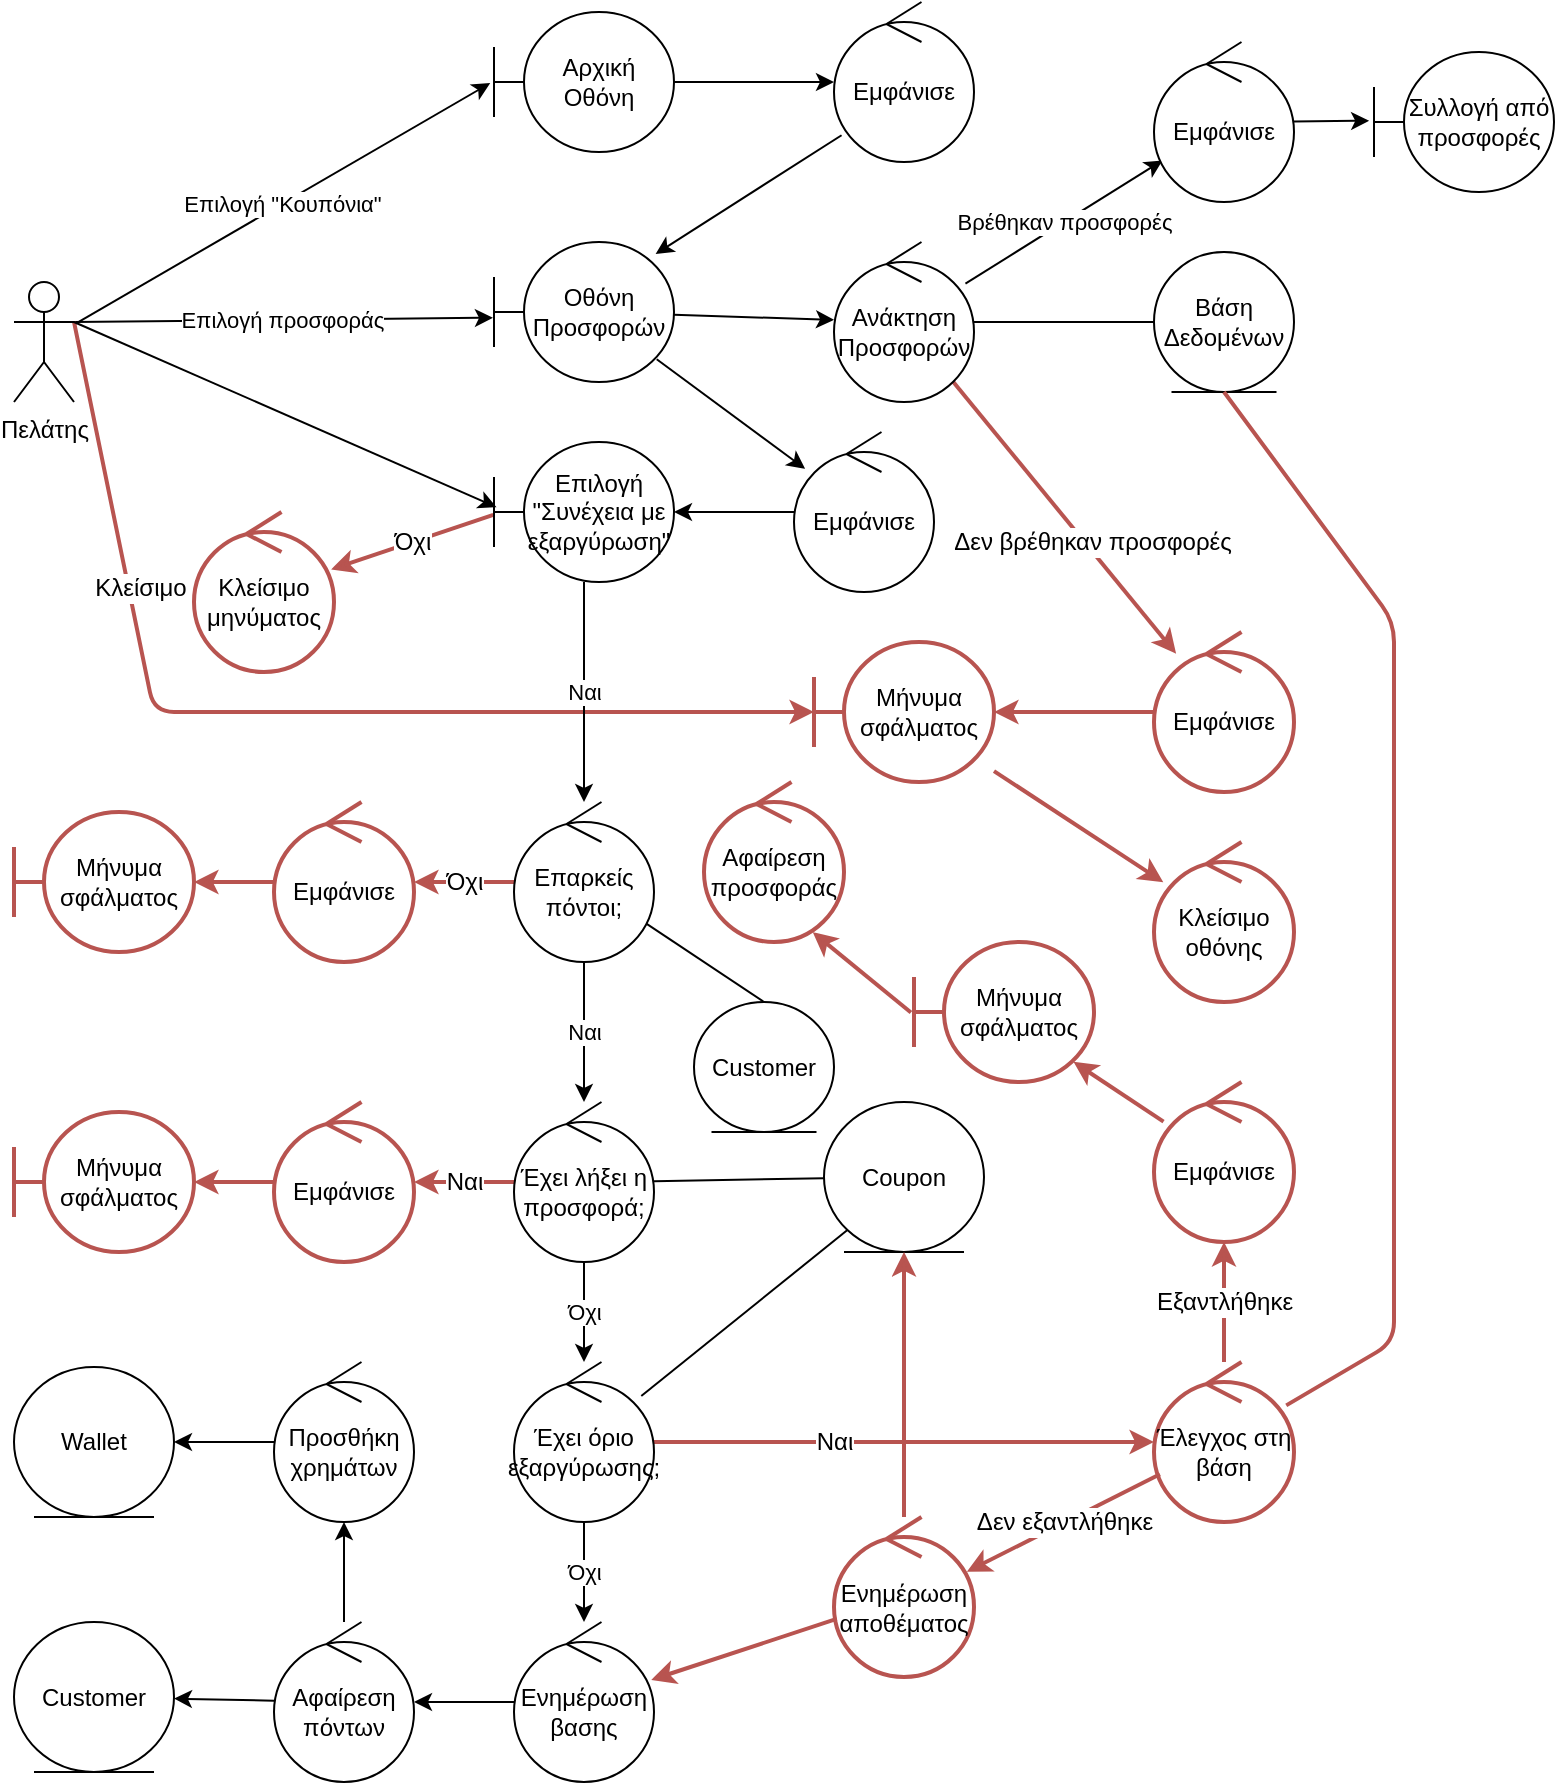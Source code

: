 <mxfile>
    <diagram id="17ebkkFCQdh5CJliMJRq" name="Page-1">
        <mxGraphModel dx="1700" dy="1428" grid="1" gridSize="10" guides="1" tooltips="1" connect="1" arrows="1" fold="1" page="1" pageScale="1" pageWidth="850" pageHeight="1100" math="0" shadow="0">
            <root>
                <mxCell id="0"/>
                <mxCell id="1" parent="0"/>
                <mxCell id="5" value="Επιλογή &quot;Κουπόνια&quot;" style="edgeStyle=none;html=1;entryX=-0.021;entryY=0.508;entryDx=0;entryDy=0;entryPerimeter=0;" edge="1" parent="1" source="3" target="4">
                    <mxGeometry relative="1" as="geometry"/>
                </mxCell>
                <mxCell id="21" value="Επιλογή προσφοράς" style="edgeStyle=none;html=1;entryX=-0.006;entryY=0.541;entryDx=0;entryDy=0;entryPerimeter=0;endArrow=classic;endFill=1;exitX=1;exitY=0.333;exitDx=0;exitDy=0;exitPerimeter=0;" edge="1" parent="1" source="3" target="9">
                    <mxGeometry relative="1" as="geometry">
                        <mxPoint x="110" y="405" as="sourcePoint"/>
                    </mxGeometry>
                </mxCell>
                <mxCell id="26" value="Κλείσιμο" style="edgeStyle=none;html=1;exitX=1;exitY=0.333;exitDx=0;exitDy=0;exitPerimeter=0;endArrow=classic;endFill=1;fontSize=12;fillColor=none;strokeColor=#b85450;strokeWidth=2;" edge="1" parent="1" source="3" target="24">
                    <mxGeometry x="-0.483" y="6" relative="1" as="geometry">
                        <Array as="points">
                            <mxPoint x="150" y="525"/>
                        </Array>
                        <mxPoint as="offset"/>
                    </mxGeometry>
                </mxCell>
                <mxCell id="86" style="edgeStyle=none;html=1;exitX=1;exitY=0.333;exitDx=0;exitDy=0;exitPerimeter=0;entryX=0.014;entryY=0.466;entryDx=0;entryDy=0;entryPerimeter=0;endArrow=classic;endFill=1;" edge="1" parent="1" source="3" target="84">
                    <mxGeometry relative="1" as="geometry"/>
                </mxCell>
                <mxCell id="3" value="Πελάτης" style="shape=umlActor;verticalLabelPosition=bottom;verticalAlign=top;html=1;" vertex="1" parent="1">
                    <mxGeometry x="80" y="310" width="30" height="60" as="geometry"/>
                </mxCell>
                <mxCell id="7" value="" style="edgeStyle=none;html=1;" edge="1" parent="1" source="4" target="6">
                    <mxGeometry relative="1" as="geometry"/>
                </mxCell>
                <mxCell id="4" value="Αρχική Οθόνη" style="shape=umlBoundary;whiteSpace=wrap;html=1;" vertex="1" parent="1">
                    <mxGeometry x="320" y="175" width="90" height="70" as="geometry"/>
                </mxCell>
                <mxCell id="10" value="" style="edgeStyle=none;html=1;exitX=0.054;exitY=0.833;exitDx=0;exitDy=0;exitPerimeter=0;entryX=0.898;entryY=0.085;entryDx=0;entryDy=0;entryPerimeter=0;" edge="1" parent="1" source="6" target="9">
                    <mxGeometry relative="1" as="geometry"/>
                </mxCell>
                <mxCell id="6" value="Εμφάνισε" style="ellipse;shape=umlControl;whiteSpace=wrap;html=1;" vertex="1" parent="1">
                    <mxGeometry x="490" y="170" width="70" height="80" as="geometry"/>
                </mxCell>
                <mxCell id="12" value="" style="edgeStyle=none;html=1;" edge="1" parent="1" source="9" target="11">
                    <mxGeometry relative="1" as="geometry"/>
                </mxCell>
                <mxCell id="80" value="" style="edgeStyle=none;html=1;endArrow=classic;endFill=1;exitX=0.904;exitY=0.838;exitDx=0;exitDy=0;exitPerimeter=0;" edge="1" parent="1" source="9" target="79">
                    <mxGeometry relative="1" as="geometry"/>
                </mxCell>
                <mxCell id="9" value="Οθόνη Προσφορών" style="shape=umlBoundary;whiteSpace=wrap;html=1;" vertex="1" parent="1">
                    <mxGeometry x="320" y="290" width="90" height="70" as="geometry"/>
                </mxCell>
                <mxCell id="14" value="" style="edgeStyle=none;html=1;endArrow=none;endFill=0;" edge="1" parent="1" source="11" target="13">
                    <mxGeometry relative="1" as="geometry"/>
                </mxCell>
                <mxCell id="16" value="Βρέθηκαν προσφορές" style="edgeStyle=none;html=1;endArrow=classic;endFill=1;" edge="1" parent="1" source="11" target="15">
                    <mxGeometry relative="1" as="geometry"/>
                </mxCell>
                <mxCell id="23" value="Δεν βρέθηκαν προσφορές" style="edgeStyle=none;html=1;endArrow=classic;endFill=1;fontSize=12;fillColor=none;strokeColor=#b85450;strokeWidth=2;" edge="1" parent="1" source="11" target="22">
                    <mxGeometry x="0.217" y="4" relative="1" as="geometry">
                        <mxPoint x="-1" as="offset"/>
                    </mxGeometry>
                </mxCell>
                <mxCell id="11" value="Ανάκτηση Προσφορών" style="ellipse;shape=umlControl;whiteSpace=wrap;html=1;" vertex="1" parent="1">
                    <mxGeometry x="490" y="290" width="70" height="80" as="geometry"/>
                </mxCell>
                <mxCell id="13" value="Βάση Δεδομένων" style="ellipse;shape=umlEntity;whiteSpace=wrap;html=1;" vertex="1" parent="1">
                    <mxGeometry x="650" y="295.0" width="70" height="70" as="geometry"/>
                </mxCell>
                <mxCell id="18" value="" style="edgeStyle=none;html=1;endArrow=classic;endFill=1;entryX=-0.027;entryY=0.491;entryDx=0;entryDy=0;entryPerimeter=0;" edge="1" parent="1" source="15" target="19">
                    <mxGeometry relative="1" as="geometry">
                        <mxPoint x="780" y="285" as="targetPoint"/>
                    </mxGeometry>
                </mxCell>
                <mxCell id="15" value="Εμφάνισε" style="ellipse;shape=umlControl;whiteSpace=wrap;html=1;" vertex="1" parent="1">
                    <mxGeometry x="650" y="190" width="70" height="80" as="geometry"/>
                </mxCell>
                <mxCell id="19" value="Συλλογή από προσφορές" style="shape=umlBoundary;whiteSpace=wrap;html=1;" vertex="1" parent="1">
                    <mxGeometry x="760" y="195" width="90" height="70" as="geometry"/>
                </mxCell>
                <mxCell id="25" value="" style="edgeStyle=none;html=1;endArrow=classic;endFill=1;fontSize=12;fillColor=none;strokeColor=#b85450;strokeWidth=2;" edge="1" parent="1" source="22" target="24">
                    <mxGeometry relative="1" as="geometry"/>
                </mxCell>
                <mxCell id="22" value="Εμφάνισε" style="ellipse;shape=umlControl;whiteSpace=wrap;html=1;fillColor=none;strokeColor=#b85450;strokeWidth=2;" vertex="1" parent="1">
                    <mxGeometry x="650" y="485" width="70" height="80" as="geometry"/>
                </mxCell>
                <mxCell id="29" value="" style="edgeStyle=none;html=1;endArrow=classic;endFill=1;fontSize=12;fillColor=none;strokeColor=#b85450;strokeWidth=2;" edge="1" parent="1" source="24" target="28">
                    <mxGeometry relative="1" as="geometry"/>
                </mxCell>
                <mxCell id="24" value="Μήνυμα σφάλματος" style="shape=umlBoundary;whiteSpace=wrap;html=1;fillColor=none;strokeColor=#b85450;strokeWidth=2;" vertex="1" parent="1">
                    <mxGeometry x="480" y="490" width="90" height="70" as="geometry"/>
                </mxCell>
                <mxCell id="28" value="Κλείσιμο οθόνης" style="ellipse;shape=umlControl;whiteSpace=wrap;html=1;fillColor=none;strokeColor=#b85450;strokeWidth=2;" vertex="1" parent="1">
                    <mxGeometry x="650" y="590" width="70" height="80" as="geometry"/>
                </mxCell>
                <mxCell id="35" value="Όχι" style="edgeStyle=none;html=1;endArrow=classic;endFill=1;fontSize=12;fillColor=none;strokeColor=#b85450;strokeWidth=2;" edge="1" parent="1" source="32" target="34">
                    <mxGeometry relative="1" as="geometry"/>
                </mxCell>
                <mxCell id="39" value="Ναι" style="edgeStyle=none;html=1;endArrow=classic;endFill=1;" edge="1" parent="1" source="32" target="38">
                    <mxGeometry relative="1" as="geometry"/>
                </mxCell>
                <mxCell id="89" style="edgeStyle=none;html=1;entryX=0.5;entryY=0;entryDx=0;entryDy=0;endArrow=none;endFill=0;" edge="1" parent="1" source="32" target="88">
                    <mxGeometry relative="1" as="geometry"/>
                </mxCell>
                <mxCell id="32" value="Επαρκείς πόντοι;" style="ellipse;shape=umlControl;whiteSpace=wrap;html=1;" vertex="1" parent="1">
                    <mxGeometry x="330" y="570" width="70" height="80" as="geometry"/>
                </mxCell>
                <mxCell id="37" value="" style="edgeStyle=none;html=1;endArrow=classic;endFill=1;fontSize=12;fillColor=none;strokeColor=#b85450;strokeWidth=2;" edge="1" parent="1" source="34" target="36">
                    <mxGeometry relative="1" as="geometry"/>
                </mxCell>
                <mxCell id="34" value="Εμφάνισε" style="ellipse;shape=umlControl;whiteSpace=wrap;html=1;fillColor=none;strokeColor=#b85450;strokeWidth=2;" vertex="1" parent="1">
                    <mxGeometry x="210" y="570" width="70" height="80" as="geometry"/>
                </mxCell>
                <mxCell id="36" value="Μήνυμα σφάλματος" style="shape=umlBoundary;whiteSpace=wrap;html=1;fillColor=none;strokeColor=#b85450;strokeWidth=2;" vertex="1" parent="1">
                    <mxGeometry x="80" y="575" width="90" height="70" as="geometry"/>
                </mxCell>
                <mxCell id="43" value="Ναι" style="edgeStyle=none;html=1;endArrow=classic;endFill=1;fontSize=12;fillColor=none;strokeColor=#b85450;strokeWidth=2;" edge="1" parent="1" source="38" target="40">
                    <mxGeometry relative="1" as="geometry"/>
                </mxCell>
                <mxCell id="45" value="Όχι" style="edgeStyle=none;html=1;endArrow=classic;endFill=1;" edge="1" parent="1" source="38" target="44">
                    <mxGeometry relative="1" as="geometry"/>
                </mxCell>
                <mxCell id="50" value="" style="edgeStyle=none;html=1;endArrow=none;endFill=0;" edge="1" parent="1" source="38" target="48">
                    <mxGeometry relative="1" as="geometry"/>
                </mxCell>
                <mxCell id="38" value="Έχει λήξει η προσφορά;" style="ellipse;shape=umlControl;whiteSpace=wrap;html=1;" vertex="1" parent="1">
                    <mxGeometry x="330" y="720" width="70" height="80" as="geometry"/>
                </mxCell>
                <mxCell id="42" value="" style="edgeStyle=none;html=1;endArrow=classic;endFill=1;fontSize=12;fillColor=none;strokeColor=#b85450;strokeWidth=2;" edge="1" parent="1" source="40" target="41">
                    <mxGeometry relative="1" as="geometry"/>
                </mxCell>
                <mxCell id="40" value="Εμφάνισε" style="ellipse;shape=umlControl;whiteSpace=wrap;html=1;fillColor=none;strokeColor=#b85450;strokeWidth=2;" vertex="1" parent="1">
                    <mxGeometry x="210" y="720" width="70" height="80" as="geometry"/>
                </mxCell>
                <mxCell id="41" value="Μήνυμα σφάλματος" style="shape=umlBoundary;whiteSpace=wrap;html=1;fillColor=none;strokeColor=#b85450;strokeWidth=2;" vertex="1" parent="1">
                    <mxGeometry x="80" y="725" width="90" height="70" as="geometry"/>
                </mxCell>
                <mxCell id="47" value="Ναι" style="edgeStyle=none;html=1;endArrow=classic;endFill=1;fontSize=12;fillColor=none;strokeColor=#b85450;strokeWidth=2;" edge="1" parent="1" source="44" target="46">
                    <mxGeometry x="-0.28" relative="1" as="geometry">
                        <Array as="points">
                            <mxPoint x="520" y="890"/>
                        </Array>
                        <mxPoint as="offset"/>
                    </mxGeometry>
                </mxCell>
                <mxCell id="51" style="edgeStyle=none;html=1;entryX=0;entryY=1;entryDx=0;entryDy=0;endArrow=none;endFill=0;" edge="1" parent="1" source="44" target="48">
                    <mxGeometry relative="1" as="geometry"/>
                </mxCell>
                <mxCell id="63" value="Όχι" style="edgeStyle=none;html=1;endArrow=classic;endFill=1;" edge="1" parent="1" source="44" target="59">
                    <mxGeometry relative="1" as="geometry"/>
                </mxCell>
                <mxCell id="44" value="Έχει όριο εξαργύρωσης;" style="ellipse;shape=umlControl;whiteSpace=wrap;html=1;" vertex="1" parent="1">
                    <mxGeometry x="330" y="850" width="70" height="80" as="geometry"/>
                </mxCell>
                <mxCell id="60" style="edgeStyle=none;html=1;entryX=0.5;entryY=1;entryDx=0;entryDy=0;endArrow=none;endFill=0;fontSize=12;fillColor=none;strokeColor=#b85450;strokeWidth=2;" edge="1" parent="1" source="46" target="13">
                    <mxGeometry relative="1" as="geometry">
                        <Array as="points">
                            <mxPoint x="770" y="840"/>
                            <mxPoint x="770" y="660"/>
                            <mxPoint x="770" y="480"/>
                        </Array>
                    </mxGeometry>
                </mxCell>
                <mxCell id="61" value="Εξαντλήθηκε" style="edgeStyle=none;html=1;endArrow=classic;endFill=1;fontSize=12;fillColor=none;strokeColor=#b85450;strokeWidth=2;" edge="1" parent="1" source="46" target="52">
                    <mxGeometry relative="1" as="geometry"/>
                </mxCell>
                <mxCell id="62" value="Δεν εξαντλήθηκε" style="edgeStyle=none;html=1;endArrow=classic;endFill=1;fontSize=12;fillColor=none;strokeColor=#b85450;strokeWidth=2;entryX=0.949;entryY=0.342;entryDx=0;entryDy=0;entryPerimeter=0;" edge="1" parent="1" source="46" target="76">
                    <mxGeometry relative="1" as="geometry">
                        <mxPoint x="550" y="950" as="targetPoint"/>
                    </mxGeometry>
                </mxCell>
                <mxCell id="46" value="Έλεγχος στη βάση" style="ellipse;shape=umlControl;whiteSpace=wrap;html=1;fillColor=none;strokeColor=#b85450;strokeWidth=2;" vertex="1" parent="1">
                    <mxGeometry x="650" y="850" width="70" height="80" as="geometry"/>
                </mxCell>
                <mxCell id="48" value="Coupon" style="ellipse;shape=umlEntity;whiteSpace=wrap;html=1;" vertex="1" parent="1">
                    <mxGeometry x="485" y="720" width="80" height="75" as="geometry"/>
                </mxCell>
                <mxCell id="55" value="" style="edgeStyle=none;html=1;endArrow=classic;endFill=1;entryX=0.886;entryY=0.856;entryDx=0;entryDy=0;entryPerimeter=0;fontSize=12;fillColor=none;strokeColor=#b85450;strokeWidth=2;" edge="1" parent="1" source="52" target="54">
                    <mxGeometry relative="1" as="geometry"/>
                </mxCell>
                <mxCell id="52" value="Εμφάνισε" style="ellipse;shape=umlControl;whiteSpace=wrap;html=1;fillColor=none;strokeColor=#b85450;strokeWidth=2;" vertex="1" parent="1">
                    <mxGeometry x="650" y="710" width="70" height="80" as="geometry"/>
                </mxCell>
                <mxCell id="74" style="edgeStyle=none;html=1;entryX=0.777;entryY=0.939;entryDx=0;entryDy=0;entryPerimeter=0;endArrow=classic;endFill=1;fontSize=12;fillColor=none;strokeColor=#b85450;strokeWidth=2;exitX=-0.017;exitY=0.504;exitDx=0;exitDy=0;exitPerimeter=0;" edge="1" parent="1" source="54" target="73">
                    <mxGeometry relative="1" as="geometry">
                        <mxPoint x="528" y="659" as="sourcePoint"/>
                    </mxGeometry>
                </mxCell>
                <mxCell id="54" value="Μήνυμα σφάλματος" style="shape=umlBoundary;whiteSpace=wrap;html=1;fillColor=none;strokeColor=#b85450;strokeWidth=2;" vertex="1" parent="1">
                    <mxGeometry x="530" y="640" width="90" height="70" as="geometry"/>
                </mxCell>
                <mxCell id="65" value="" style="edgeStyle=none;html=1;endArrow=classic;endFill=1;" edge="1" parent="1" source="59" target="64">
                    <mxGeometry relative="1" as="geometry"/>
                </mxCell>
                <mxCell id="59" value="Ενημέρωση&lt;br&gt;βασης" style="ellipse;shape=umlControl;whiteSpace=wrap;html=1;" vertex="1" parent="1">
                    <mxGeometry x="330" y="980" width="70" height="80" as="geometry"/>
                </mxCell>
                <mxCell id="67" value="" style="edgeStyle=none;html=1;endArrow=classic;endFill=1;" edge="1" parent="1" source="64" target="66">
                    <mxGeometry relative="1" as="geometry"/>
                </mxCell>
                <mxCell id="71" value="" style="edgeStyle=none;html=1;endArrow=classic;endFill=1;" edge="1" parent="1" source="64" target="70">
                    <mxGeometry relative="1" as="geometry"/>
                </mxCell>
                <mxCell id="64" value="Αφαίρεση πόντων" style="ellipse;shape=umlControl;whiteSpace=wrap;html=1;" vertex="1" parent="1">
                    <mxGeometry x="210" y="980" width="70" height="80" as="geometry"/>
                </mxCell>
                <mxCell id="69" value="" style="edgeStyle=none;html=1;endArrow=classic;endFill=1;" edge="1" parent="1" source="66" target="68">
                    <mxGeometry relative="1" as="geometry"/>
                </mxCell>
                <mxCell id="66" value="Προσθήκη χρημάτων" style="ellipse;shape=umlControl;whiteSpace=wrap;html=1;" vertex="1" parent="1">
                    <mxGeometry x="210" y="850" width="70" height="80" as="geometry"/>
                </mxCell>
                <mxCell id="68" value="Wallet" style="ellipse;shape=umlEntity;whiteSpace=wrap;html=1;" vertex="1" parent="1">
                    <mxGeometry x="80" y="852.5" width="80" height="75" as="geometry"/>
                </mxCell>
                <mxCell id="70" value="Customer" style="ellipse;shape=umlEntity;whiteSpace=wrap;html=1;" vertex="1" parent="1">
                    <mxGeometry x="80" y="980" width="80" height="75" as="geometry"/>
                </mxCell>
                <mxCell id="73" value="Αφαίρεση προσφοράς" style="ellipse;shape=umlControl;whiteSpace=wrap;html=1;fillColor=none;strokeColor=#b85450;strokeWidth=2;" vertex="1" parent="1">
                    <mxGeometry x="425" y="560" width="70" height="80" as="geometry"/>
                </mxCell>
                <mxCell id="77" style="edgeStyle=none;html=1;endArrow=classic;endFill=1;fontSize=12;strokeColor=#b85450;fillColor=none;strokeWidth=2;" edge="1" parent="1" source="76" target="59">
                    <mxGeometry relative="1" as="geometry"/>
                </mxCell>
                <mxCell id="78" style="edgeStyle=none;html=1;entryX=0.5;entryY=1;entryDx=0;entryDy=0;endArrow=classic;endFill=1;fontSize=12;strokeColor=#b85450;fillColor=none;strokeWidth=2;" edge="1" parent="1" source="76" target="48">
                    <mxGeometry relative="1" as="geometry"/>
                </mxCell>
                <mxCell id="76" value="Ενημέρωση αποθέματος" style="ellipse;shape=umlControl;whiteSpace=wrap;html=1;fillColor=none;strokeColor=#b85450;strokeWidth=2;" vertex="1" parent="1">
                    <mxGeometry x="490" y="927.5" width="70" height="80" as="geometry"/>
                </mxCell>
                <mxCell id="83" value="Όχι" style="edgeStyle=none;html=1;endArrow=classic;endFill=1;fontSize=12;fillColor=none;strokeColor=#b85450;strokeWidth=2;exitX=-0.004;exitY=0.521;exitDx=0;exitDy=0;exitPerimeter=0;" edge="1" parent="1" source="84" target="82">
                    <mxGeometry relative="1" as="geometry">
                        <mxPoint x="290" y="470" as="sourcePoint"/>
                    </mxGeometry>
                </mxCell>
                <mxCell id="85" value="" style="edgeStyle=none;html=1;endArrow=classic;endFill=1;" edge="1" parent="1" source="79" target="84">
                    <mxGeometry relative="1" as="geometry"/>
                </mxCell>
                <mxCell id="79" value="Εμφάνισε" style="ellipse;shape=umlControl;whiteSpace=wrap;html=1;" vertex="1" parent="1">
                    <mxGeometry x="470" y="385" width="70" height="80" as="geometry"/>
                </mxCell>
                <mxCell id="82" value="Κλείσιμο&lt;br&gt;μηνύματος" style="ellipse;shape=umlControl;whiteSpace=wrap;html=1;fillColor=none;strokeColor=#b85450;strokeWidth=2;" vertex="1" parent="1">
                    <mxGeometry x="170" y="425" width="70" height="80" as="geometry"/>
                </mxCell>
                <mxCell id="87" value="Ναι" style="edgeStyle=none;html=1;endArrow=classic;endFill=1;" edge="1" parent="1" source="84" target="32">
                    <mxGeometry relative="1" as="geometry"/>
                </mxCell>
                <mxCell id="84" value="Επιλογή &quot;Συνέχεια με εξαργύρωση&quot;" style="shape=umlBoundary;whiteSpace=wrap;html=1;" vertex="1" parent="1">
                    <mxGeometry x="320" y="390" width="90" height="70" as="geometry"/>
                </mxCell>
                <mxCell id="88" value="Customer" style="ellipse;shape=umlEntity;whiteSpace=wrap;html=1;" vertex="1" parent="1">
                    <mxGeometry x="420" y="670" width="70" height="65" as="geometry"/>
                </mxCell>
            </root>
        </mxGraphModel>
    </diagram>
</mxfile>